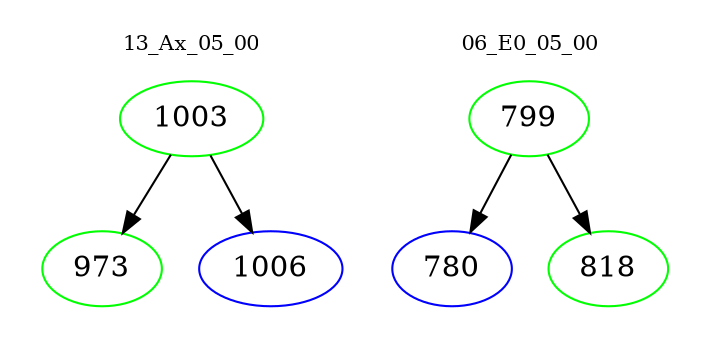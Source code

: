 digraph{
subgraph cluster_0 {
color = white
label = "13_Ax_05_00";
fontsize=10;
T0_1003 [label="1003", color="green"]
T0_1003 -> T0_973 [color="black"]
T0_973 [label="973", color="green"]
T0_1003 -> T0_1006 [color="black"]
T0_1006 [label="1006", color="blue"]
}
subgraph cluster_1 {
color = white
label = "06_E0_05_00";
fontsize=10;
T1_799 [label="799", color="green"]
T1_799 -> T1_780 [color="black"]
T1_780 [label="780", color="blue"]
T1_799 -> T1_818 [color="black"]
T1_818 [label="818", color="green"]
}
}
